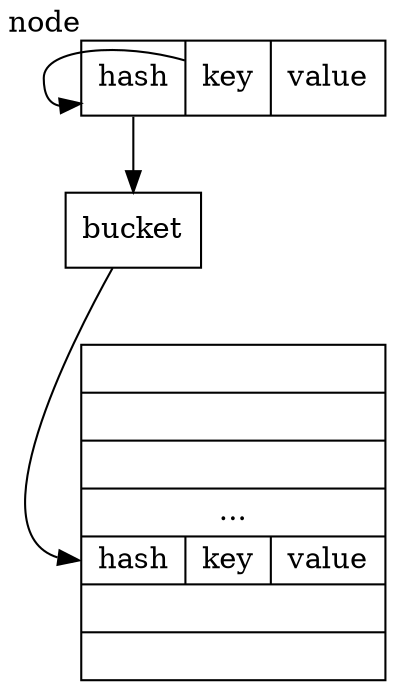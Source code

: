 digraph table{
    node[shape=record]
    entry[xlabel="node" label="<hash>hash|<key>key|<value>value"]
    entry:key -> entry:hash
    entry:hash -> bucket -> hash_table:h
    hash_table[label="{<f0>|<f1>|<f2>|<f3>...|{<h>hash|<k>key|<v>value}|<f11>|<f12>}"]
}